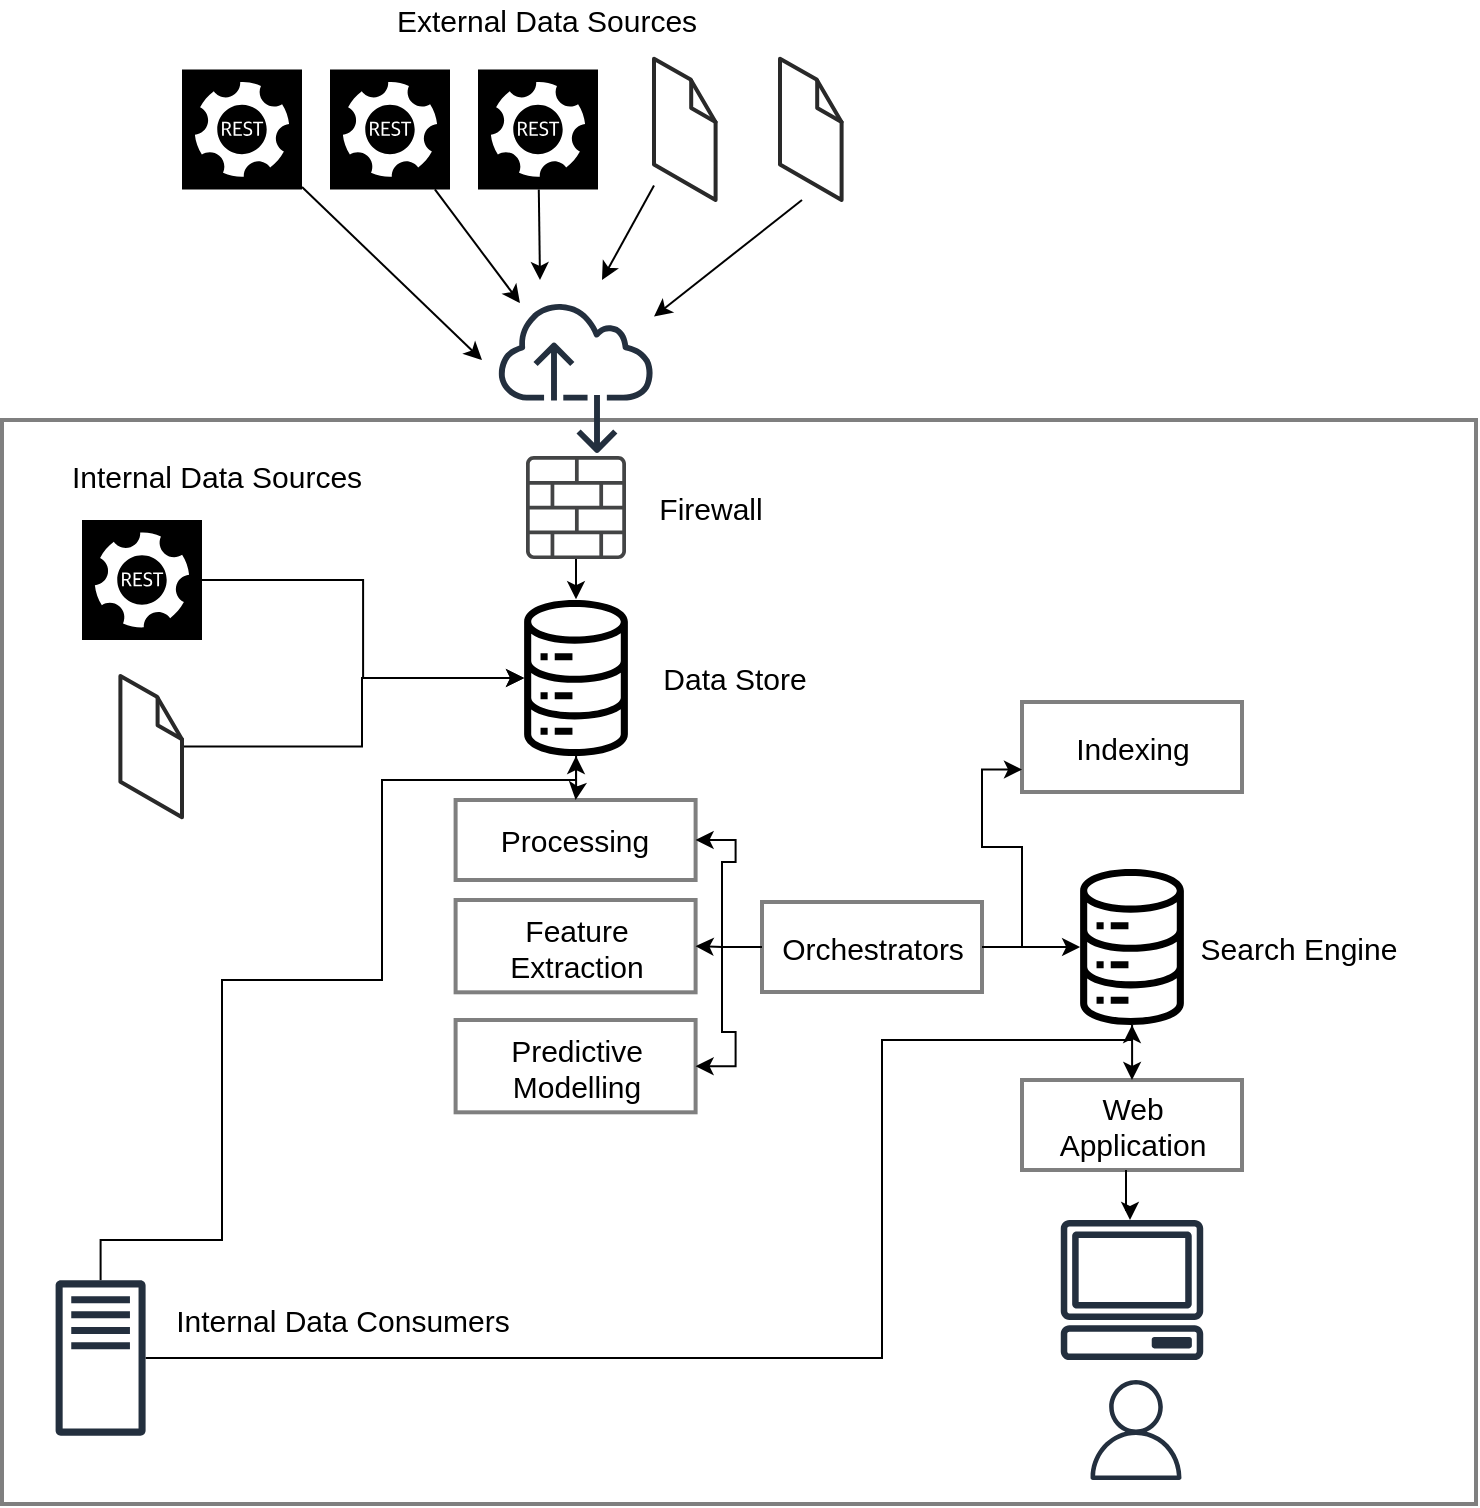 <mxfile version="13.5.7" type="device"><diagram id="Ht1M8jgEwFfnCIfOTk4-" name="Page-1"><mxGraphModel dx="1172" dy="861" grid="0" gridSize="10" guides="1" tooltips="1" connect="1" arrows="1" fold="1" page="0" pageScale="1" pageWidth="1169" pageHeight="827" math="0" shadow="0"><root><mxCell id="0"/><mxCell id="1" parent="0"/><mxCell id="fm5yvSTDc-GTyAXiHx2O-49" value="" style="whiteSpace=wrap;html=1;sketch=0;strokeColor=#000000;strokeWidth=2;fillColor=none;opacity=50;" vertex="1" parent="1"><mxGeometry x="250" y="250" width="737" height="542" as="geometry"/></mxCell><mxCell id="fm5yvSTDc-GTyAXiHx2O-12" value="" style="outlineConnect=0;fontColor=#232F3E;gradientColor=none;fillColor=#232F3E;strokeColor=none;dashed=0;verticalLabelPosition=bottom;verticalAlign=top;align=center;html=1;fontSize=12;fontStyle=0;aspect=fixed;pointerEvents=1;shape=mxgraph.aws4.client;" vertex="1" parent="1"><mxGeometry x="779.08" y="650" width="71.84" height="70" as="geometry"/></mxCell><mxCell id="fm5yvSTDc-GTyAXiHx2O-14" value="" style="outlineConnect=0;fontColor=#232F3E;gradientColor=none;fillColor=#232F3E;strokeColor=none;dashed=0;verticalLabelPosition=bottom;verticalAlign=top;align=center;html=1;fontSize=12;fontStyle=0;aspect=fixed;pointerEvents=1;shape=mxgraph.aws4.internet_alt2;sketch=0;" vertex="1" parent="1"><mxGeometry x="498" y="190" width="78" height="78" as="geometry"/></mxCell><mxCell id="fm5yvSTDc-GTyAXiHx2O-11" value="" style="outlineConnect=0;fontColor=#232F3E;gradientColor=none;fillColor=#232F3E;dashed=0;verticalLabelPosition=bottom;verticalAlign=top;align=center;html=1;fontSize=12;fontStyle=0;aspect=fixed;pointerEvents=1;shape=mxgraph.aws4.user;strokeColor=none;sketch=0;" vertex="1" parent="1"><mxGeometry x="792" y="730" width="50" height="50" as="geometry"/></mxCell><mxCell id="fm5yvSTDc-GTyAXiHx2O-17" value="" style="pointerEvents=1;shadow=0;dashed=0;html=1;strokeColor=none;labelPosition=center;verticalLabelPosition=bottom;verticalAlign=top;align=center;outlineConnect=0;shape=mxgraph.veeam2.restful_api;sketch=0;fillColor=#000000;" vertex="1" parent="1"><mxGeometry x="488" y="74.7" width="60" height="60" as="geometry"/></mxCell><mxCell id="fm5yvSTDc-GTyAXiHx2O-22" value="" style="verticalLabelPosition=bottom;html=1;verticalAlign=top;strokeWidth=1;align=center;outlineConnect=0;dashed=0;outlineConnect=0;shape=mxgraph.aws3d.file;aspect=fixed;strokeColor=#292929;sketch=0;fillColor=#FFFFFF;" vertex="1" parent="1"><mxGeometry x="639" y="69.4" width="30.8" height="70.6" as="geometry"/></mxCell><mxCell id="fm5yvSTDc-GTyAXiHx2O-23" value="" style="verticalLabelPosition=bottom;html=1;verticalAlign=top;strokeWidth=1;align=center;outlineConnect=0;dashed=0;outlineConnect=0;shape=mxgraph.aws3d.file;aspect=fixed;strokeColor=#292929;sketch=0;fillColor=#FFFFFF;" vertex="1" parent="1"><mxGeometry x="576" y="69.4" width="30.8" height="70.6" as="geometry"/></mxCell><mxCell id="fm5yvSTDc-GTyAXiHx2O-24" value="" style="pointerEvents=1;shadow=0;dashed=0;html=1;strokeColor=none;labelPosition=center;verticalLabelPosition=bottom;verticalAlign=top;align=center;outlineConnect=0;shape=mxgraph.veeam2.restful_api;sketch=0;fillColor=#000000;" vertex="1" parent="1"><mxGeometry x="340" y="74.7" width="60" height="60" as="geometry"/></mxCell><mxCell id="fm5yvSTDc-GTyAXiHx2O-25" value="" style="pointerEvents=1;shadow=0;dashed=0;html=1;strokeColor=none;labelPosition=center;verticalLabelPosition=bottom;verticalAlign=top;align=center;outlineConnect=0;shape=mxgraph.veeam2.restful_api;sketch=0;fillColor=#000000;" vertex="1" parent="1"><mxGeometry x="414" y="74.7" width="60" height="60" as="geometry"/></mxCell><mxCell id="fm5yvSTDc-GTyAXiHx2O-27" value="" style="endArrow=classic;html=1;" edge="1" parent="1" source="fm5yvSTDc-GTyAXiHx2O-25" target="fm5yvSTDc-GTyAXiHx2O-14"><mxGeometry width="50" height="50" relative="1" as="geometry"><mxPoint x="440" y="480" as="sourcePoint"/><mxPoint x="490" y="430" as="targetPoint"/></mxGeometry></mxCell><mxCell id="fm5yvSTDc-GTyAXiHx2O-28" value="" style="endArrow=classic;html=1;" edge="1" parent="1" source="fm5yvSTDc-GTyAXiHx2O-24"><mxGeometry width="50" height="50" relative="1" as="geometry"><mxPoint x="440" y="480" as="sourcePoint"/><mxPoint x="490" y="220" as="targetPoint"/></mxGeometry></mxCell><mxCell id="fm5yvSTDc-GTyAXiHx2O-31" value="" style="endArrow=classic;html=1;" edge="1" parent="1" source="fm5yvSTDc-GTyAXiHx2O-17"><mxGeometry width="50" height="50" relative="1" as="geometry"><mxPoint x="476.446" y="144.7" as="sourcePoint"/><mxPoint x="519" y="180" as="targetPoint"/></mxGeometry></mxCell><mxCell id="fm5yvSTDc-GTyAXiHx2O-32" value="" style="endArrow=classic;html=1;" edge="1" parent="1" target="fm5yvSTDc-GTyAXiHx2O-14"><mxGeometry width="50" height="50" relative="1" as="geometry"><mxPoint x="649.996" y="140.0" as="sourcePoint"/><mxPoint x="692.536" y="196.858" as="targetPoint"/></mxGeometry></mxCell><mxCell id="fm5yvSTDc-GTyAXiHx2O-33" value="" style="endArrow=classic;html=1;" edge="1" parent="1" source="fm5yvSTDc-GTyAXiHx2O-23"><mxGeometry width="50" height="50" relative="1" as="geometry"><mxPoint x="659.996" y="150" as="sourcePoint"/><mxPoint x="550" y="180" as="targetPoint"/></mxGeometry></mxCell><mxCell id="fm5yvSTDc-GTyAXiHx2O-34" value="&lt;font style=&quot;font-size: 15px&quot;&gt;External Data Sources&lt;/font&gt;" style="text;html=1;resizable=0;autosize=1;align=center;verticalAlign=middle;points=[];fillColor=none;strokeColor=none;rounded=0;sketch=0;" vertex="1" parent="1"><mxGeometry x="436.8" y="40" width="170" height="20" as="geometry"/></mxCell><mxCell id="fm5yvSTDc-GTyAXiHx2O-53" style="edgeStyle=orthogonalEdgeStyle;rounded=0;orthogonalLoop=1;jettySize=auto;html=1;entryX=0.5;entryY=0;entryDx=0;entryDy=0;" edge="1" parent="1" source="fm5yvSTDc-GTyAXiHx2O-35" target="fm5yvSTDc-GTyAXiHx2O-51"><mxGeometry relative="1" as="geometry"/></mxCell><mxCell id="fm5yvSTDc-GTyAXiHx2O-35" value="" style="outlineConnect=0;fontColor=#232F3E;gradientColor=none;strokeColor=none;dashed=0;verticalLabelPosition=bottom;verticalAlign=top;align=center;html=1;fontSize=12;fontStyle=0;aspect=fixed;pointerEvents=1;shape=mxgraph.aws4.iot_analytics_data_store;sketch=0;fillColor=#000000;" vertex="1" parent="1"><mxGeometry x="510" y="340" width="54" height="78" as="geometry"/></mxCell><mxCell id="fm5yvSTDc-GTyAXiHx2O-39" value="" style="edgeStyle=orthogonalEdgeStyle;rounded=0;orthogonalLoop=1;jettySize=auto;html=1;" edge="1" parent="1" source="fm5yvSTDc-GTyAXiHx2O-36" target="fm5yvSTDc-GTyAXiHx2O-35"><mxGeometry relative="1" as="geometry"/></mxCell><mxCell id="fm5yvSTDc-GTyAXiHx2O-36" value="" style="pointerEvents=1;shadow=0;dashed=0;html=1;strokeColor=none;fillColor=#434445;aspect=fixed;labelPosition=center;verticalLabelPosition=bottom;verticalAlign=top;align=center;outlineConnect=0;shape=mxgraph.vvd.logical_firewall;sketch=0;" vertex="1" parent="1"><mxGeometry x="512" y="268" width="50" height="51.55" as="geometry"/></mxCell><mxCell id="fm5yvSTDc-GTyAXiHx2O-40" value="&lt;font style=&quot;font-size: 15px&quot;&gt;Data Store&lt;/font&gt;" style="text;html=1;resizable=0;autosize=1;align=center;verticalAlign=middle;points=[];fillColor=none;strokeColor=none;rounded=0;sketch=0;" vertex="1" parent="1"><mxGeometry x="570.92" y="369" width="90" height="20" as="geometry"/></mxCell><mxCell id="fm5yvSTDc-GTyAXiHx2O-41" value="&lt;font style=&quot;font-size: 15px&quot;&gt;Firewall&lt;/font&gt;" style="text;html=1;resizable=0;autosize=1;align=center;verticalAlign=middle;points=[];fillColor=none;strokeColor=none;rounded=0;sketch=0;" vertex="1" parent="1"><mxGeometry x="569" y="283.78" width="70" height="20" as="geometry"/></mxCell><mxCell id="fm5yvSTDc-GTyAXiHx2O-45" style="edgeStyle=orthogonalEdgeStyle;rounded=0;orthogonalLoop=1;jettySize=auto;html=1;" edge="1" parent="1" source="fm5yvSTDc-GTyAXiHx2O-42" target="fm5yvSTDc-GTyAXiHx2O-35"><mxGeometry relative="1" as="geometry"/></mxCell><mxCell id="fm5yvSTDc-GTyAXiHx2O-42" value="" style="pointerEvents=1;shadow=0;dashed=0;html=1;strokeColor=none;labelPosition=center;verticalLabelPosition=bottom;verticalAlign=top;align=center;outlineConnect=0;shape=mxgraph.veeam2.restful_api;sketch=0;fillColor=#000000;" vertex="1" parent="1"><mxGeometry x="290" y="300.0" width="60" height="60" as="geometry"/></mxCell><mxCell id="fm5yvSTDc-GTyAXiHx2O-47" style="edgeStyle=orthogonalEdgeStyle;rounded=0;orthogonalLoop=1;jettySize=auto;html=1;" edge="1" parent="1" source="fm5yvSTDc-GTyAXiHx2O-43" target="fm5yvSTDc-GTyAXiHx2O-35"><mxGeometry relative="1" as="geometry"><mxPoint x="500" y="400" as="targetPoint"/><Array as="points"><mxPoint x="430" y="413"/><mxPoint x="430" y="379"/></Array></mxGeometry></mxCell><mxCell id="fm5yvSTDc-GTyAXiHx2O-43" value="" style="verticalLabelPosition=bottom;html=1;verticalAlign=top;strokeWidth=1;align=center;outlineConnect=0;dashed=0;outlineConnect=0;shape=mxgraph.aws3d.file;aspect=fixed;strokeColor=#292929;sketch=0;fillColor=#FFFFFF;" vertex="1" parent="1"><mxGeometry x="309.2" y="378" width="30.8" height="70.6" as="geometry"/></mxCell><mxCell id="fm5yvSTDc-GTyAXiHx2O-48" value="&lt;font style=&quot;font-size: 15px&quot;&gt;Internal Data Sources&lt;/font&gt;" style="text;html=1;resizable=0;autosize=1;align=center;verticalAlign=middle;points=[];fillColor=none;strokeColor=none;rounded=0;sketch=0;" vertex="1" parent="1"><mxGeometry x="276.8" y="268" width="160" height="20" as="geometry"/></mxCell><mxCell id="fm5yvSTDc-GTyAXiHx2O-55" value="" style="group" vertex="1" connectable="0" parent="1"><mxGeometry x="476.8" y="490" width="130" height="50" as="geometry"/></mxCell><mxCell id="fm5yvSTDc-GTyAXiHx2O-56" value="" style="rounded=0;whiteSpace=wrap;html=1;sketch=0;strokeColor=#000000;strokeWidth=2;fillColor=none;opacity=50;" vertex="1" parent="fm5yvSTDc-GTyAXiHx2O-55"><mxGeometry width="120" height="46.154" as="geometry"/></mxCell><mxCell id="fm5yvSTDc-GTyAXiHx2O-57" value="&lt;font style=&quot;font-size: 15px&quot;&gt;Feature&lt;br&gt;Extraction&lt;/font&gt;" style="text;html=1;resizable=0;autosize=1;align=center;verticalAlign=middle;points=[];fillColor=none;strokeColor=none;rounded=0;sketch=0;" vertex="1" parent="fm5yvSTDc-GTyAXiHx2O-55"><mxGeometry x="20" y="3.846" width="80" height="40" as="geometry"/></mxCell><mxCell id="fm5yvSTDc-GTyAXiHx2O-59" value="" style="group" vertex="1" connectable="0" parent="1"><mxGeometry x="476.8" y="550" width="130" height="50" as="geometry"/></mxCell><mxCell id="fm5yvSTDc-GTyAXiHx2O-60" value="" style="rounded=0;whiteSpace=wrap;html=1;sketch=0;strokeColor=#000000;strokeWidth=2;fillColor=none;opacity=50;" vertex="1" parent="fm5yvSTDc-GTyAXiHx2O-59"><mxGeometry width="120" height="46.154" as="geometry"/></mxCell><mxCell id="fm5yvSTDc-GTyAXiHx2O-61" value="&lt;span style=&quot;font-size: 15px&quot;&gt;Predictive&lt;br&gt;Modelling&lt;/span&gt;" style="text;html=1;resizable=0;autosize=1;align=center;verticalAlign=middle;points=[];fillColor=none;strokeColor=none;rounded=0;sketch=0;" vertex="1" parent="fm5yvSTDc-GTyAXiHx2O-59"><mxGeometry x="20" y="3.846" width="80" height="40" as="geometry"/></mxCell><mxCell id="fm5yvSTDc-GTyAXiHx2O-51" value="" style="rounded=0;whiteSpace=wrap;html=1;sketch=0;strokeColor=#000000;strokeWidth=2;fillColor=none;opacity=50;" vertex="1" parent="1"><mxGeometry x="476.8" y="440" width="120" height="40" as="geometry"/></mxCell><mxCell id="fm5yvSTDc-GTyAXiHx2O-52" value="&lt;font style=&quot;font-size: 15px&quot;&gt;Processing&lt;/font&gt;" style="text;html=1;resizable=0;autosize=1;align=center;verticalAlign=middle;points=[];fillColor=none;strokeColor=none;rounded=0;sketch=0;" vertex="1" parent="1"><mxGeometry x="490.8" y="450.333" width="90" height="20" as="geometry"/></mxCell><mxCell id="fm5yvSTDc-GTyAXiHx2O-69" value="" style="group" vertex="1" connectable="0" parent="1"><mxGeometry x="630" y="491" width="110" height="45" as="geometry"/></mxCell><mxCell id="fm5yvSTDc-GTyAXiHx2O-67" value="&lt;font style=&quot;font-size: 15px&quot;&gt;Orchestrators&lt;/font&gt;" style="text;html=1;resizable=0;autosize=1;align=center;verticalAlign=middle;points=[];fillColor=none;strokeColor=none;rounded=0;sketch=0;" vertex="1" parent="fm5yvSTDc-GTyAXiHx2O-69"><mxGeometry y="12.503" width="110" height="20" as="geometry"/></mxCell><mxCell id="fm5yvSTDc-GTyAXiHx2O-68" value="" style="rounded=0;whiteSpace=wrap;html=1;sketch=0;strokeColor=#000000;strokeWidth=2;fillColor=none;opacity=50;" vertex="1" parent="fm5yvSTDc-GTyAXiHx2O-69"><mxGeometry width="110" height="45" as="geometry"/></mxCell><mxCell id="fm5yvSTDc-GTyAXiHx2O-76" style="edgeStyle=orthogonalEdgeStyle;rounded=0;orthogonalLoop=1;jettySize=auto;html=1;entryX=1;entryY=0.5;entryDx=0;entryDy=0;" edge="1" parent="1" source="fm5yvSTDc-GTyAXiHx2O-68" target="fm5yvSTDc-GTyAXiHx2O-51"><mxGeometry relative="1" as="geometry"/></mxCell><mxCell id="fm5yvSTDc-GTyAXiHx2O-77" style="edgeStyle=orthogonalEdgeStyle;rounded=0;orthogonalLoop=1;jettySize=auto;html=1;entryX=1;entryY=0.5;entryDx=0;entryDy=0;" edge="1" parent="1" source="fm5yvSTDc-GTyAXiHx2O-68" target="fm5yvSTDc-GTyAXiHx2O-60"><mxGeometry relative="1" as="geometry"/></mxCell><mxCell id="fm5yvSTDc-GTyAXiHx2O-78" style="edgeStyle=orthogonalEdgeStyle;rounded=0;orthogonalLoop=1;jettySize=auto;html=1;entryX=1;entryY=0.5;entryDx=0;entryDy=0;" edge="1" parent="1" source="fm5yvSTDc-GTyAXiHx2O-68" target="fm5yvSTDc-GTyAXiHx2O-56"><mxGeometry relative="1" as="geometry"/></mxCell><mxCell id="fm5yvSTDc-GTyAXiHx2O-83" value="" style="group" vertex="1" connectable="0" parent="1"><mxGeometry x="760" y="391" width="110" height="45" as="geometry"/></mxCell><mxCell id="fm5yvSTDc-GTyAXiHx2O-81" value="&lt;font style=&quot;font-size: 15px&quot;&gt;Indexing&lt;/font&gt;" style="text;html=1;resizable=0;autosize=1;align=center;verticalAlign=middle;points=[];fillColor=none;strokeColor=none;rounded=0;sketch=0;" vertex="1" parent="fm5yvSTDc-GTyAXiHx2O-83"><mxGeometry x="20" y="12.503" width="70" height="20" as="geometry"/></mxCell><mxCell id="fm5yvSTDc-GTyAXiHx2O-82" value="" style="rounded=0;whiteSpace=wrap;html=1;sketch=0;strokeColor=#000000;strokeWidth=2;fillColor=none;opacity=50;" vertex="1" parent="fm5yvSTDc-GTyAXiHx2O-83"><mxGeometry width="110" height="45" as="geometry"/></mxCell><mxCell id="fm5yvSTDc-GTyAXiHx2O-92" style="edgeStyle=orthogonalEdgeStyle;rounded=0;orthogonalLoop=1;jettySize=auto;html=1;entryX=0.5;entryY=0;entryDx=0;entryDy=0;" edge="1" parent="1" source="fm5yvSTDc-GTyAXiHx2O-84" target="fm5yvSTDc-GTyAXiHx2O-90"><mxGeometry relative="1" as="geometry"/></mxCell><mxCell id="fm5yvSTDc-GTyAXiHx2O-84" value="" style="outlineConnect=0;fontColor=#232F3E;gradientColor=none;strokeColor=none;dashed=0;verticalLabelPosition=bottom;verticalAlign=top;align=center;html=1;fontSize=12;fontStyle=0;aspect=fixed;pointerEvents=1;shape=mxgraph.aws4.iot_analytics_data_store;sketch=0;fillColor=#000000;" vertex="1" parent="1"><mxGeometry x="788.0" y="474.5" width="54" height="78" as="geometry"/></mxCell><mxCell id="fm5yvSTDc-GTyAXiHx2O-85" style="edgeStyle=orthogonalEdgeStyle;rounded=0;orthogonalLoop=1;jettySize=auto;html=1;entryX=0;entryY=0.75;entryDx=0;entryDy=0;" edge="1" parent="1" source="fm5yvSTDc-GTyAXiHx2O-68" target="fm5yvSTDc-GTyAXiHx2O-82"><mxGeometry relative="1" as="geometry"/></mxCell><mxCell id="fm5yvSTDc-GTyAXiHx2O-86" style="edgeStyle=orthogonalEdgeStyle;rounded=0;orthogonalLoop=1;jettySize=auto;html=1;" edge="1" parent="1" source="fm5yvSTDc-GTyAXiHx2O-68" target="fm5yvSTDc-GTyAXiHx2O-84"><mxGeometry relative="1" as="geometry"/></mxCell><mxCell id="fm5yvSTDc-GTyAXiHx2O-87" value="&lt;font style=&quot;font-size: 15px&quot;&gt;Search Engine&lt;/font&gt;" style="text;html=1;resizable=0;autosize=1;align=center;verticalAlign=middle;points=[];fillColor=none;strokeColor=none;rounded=0;sketch=0;" vertex="1" parent="1"><mxGeometry x="842.92" y="503.5" width="110" height="20" as="geometry"/></mxCell><mxCell id="fm5yvSTDc-GTyAXiHx2O-91" value="" style="group" vertex="1" connectable="0" parent="1"><mxGeometry x="760" y="580" width="110" height="45" as="geometry"/></mxCell><mxCell id="fm5yvSTDc-GTyAXiHx2O-89" value="&lt;font style=&quot;font-size: 15px&quot;&gt;Web &lt;br&gt;Application&lt;/font&gt;" style="text;html=1;resizable=0;autosize=1;align=center;verticalAlign=middle;points=[];fillColor=none;strokeColor=none;rounded=0;sketch=0;" vertex="1" parent="fm5yvSTDc-GTyAXiHx2O-91"><mxGeometry x="10" y="2.503" width="90" height="40" as="geometry"/></mxCell><mxCell id="fm5yvSTDc-GTyAXiHx2O-90" value="" style="rounded=0;whiteSpace=wrap;html=1;sketch=0;strokeColor=#000000;strokeWidth=2;fillColor=none;opacity=50;" vertex="1" parent="fm5yvSTDc-GTyAXiHx2O-91"><mxGeometry width="110" height="45" as="geometry"/></mxCell><mxCell id="fm5yvSTDc-GTyAXiHx2O-94" value="" style="edgeStyle=orthogonalEdgeStyle;rounded=0;orthogonalLoop=1;jettySize=auto;html=1;" edge="1" parent="1"><mxGeometry relative="1" as="geometry"><mxPoint x="812" y="625" as="sourcePoint"/><mxPoint x="814" y="650" as="targetPoint"/><Array as="points"><mxPoint x="812" y="645"/><mxPoint x="814" y="645"/></Array></mxGeometry></mxCell><mxCell id="fm5yvSTDc-GTyAXiHx2O-98" style="edgeStyle=orthogonalEdgeStyle;rounded=0;orthogonalLoop=1;jettySize=auto;html=1;" edge="1" parent="1" source="fm5yvSTDc-GTyAXiHx2O-95" target="fm5yvSTDc-GTyAXiHx2O-35"><mxGeometry relative="1" as="geometry"><Array as="points"><mxPoint x="299" y="660"/><mxPoint x="360" y="660"/><mxPoint x="360" y="530"/><mxPoint x="440" y="530"/><mxPoint x="440" y="430"/><mxPoint x="537" y="430"/></Array></mxGeometry></mxCell><mxCell id="fm5yvSTDc-GTyAXiHx2O-99" style="edgeStyle=orthogonalEdgeStyle;rounded=0;orthogonalLoop=1;jettySize=auto;html=1;" edge="1" parent="1" source="fm5yvSTDc-GTyAXiHx2O-95" target="fm5yvSTDc-GTyAXiHx2O-84"><mxGeometry relative="1" as="geometry"><Array as="points"><mxPoint x="690" y="719"/><mxPoint x="690" y="560"/><mxPoint x="815" y="560"/></Array></mxGeometry></mxCell><mxCell id="fm5yvSTDc-GTyAXiHx2O-95" value="" style="outlineConnect=0;fontColor=#232F3E;gradientColor=none;fillColor=#232F3E;strokeColor=none;dashed=0;verticalLabelPosition=bottom;verticalAlign=top;align=center;html=1;fontSize=12;fontStyle=0;aspect=fixed;pointerEvents=1;shape=mxgraph.aws4.traditional_server;sketch=0;" vertex="1" parent="1"><mxGeometry x="276.8" y="680" width="45" height="78" as="geometry"/></mxCell><mxCell id="fm5yvSTDc-GTyAXiHx2O-96" value="&lt;font style=&quot;font-size: 15px&quot;&gt;Internal Data Consumers&lt;/font&gt;" style="text;html=1;resizable=0;autosize=1;align=center;verticalAlign=middle;points=[];fillColor=none;strokeColor=none;rounded=0;sketch=0;" vertex="1" parent="1"><mxGeometry x="330.0" y="690" width="180" height="20" as="geometry"/></mxCell></root></mxGraphModel></diagram></mxfile>